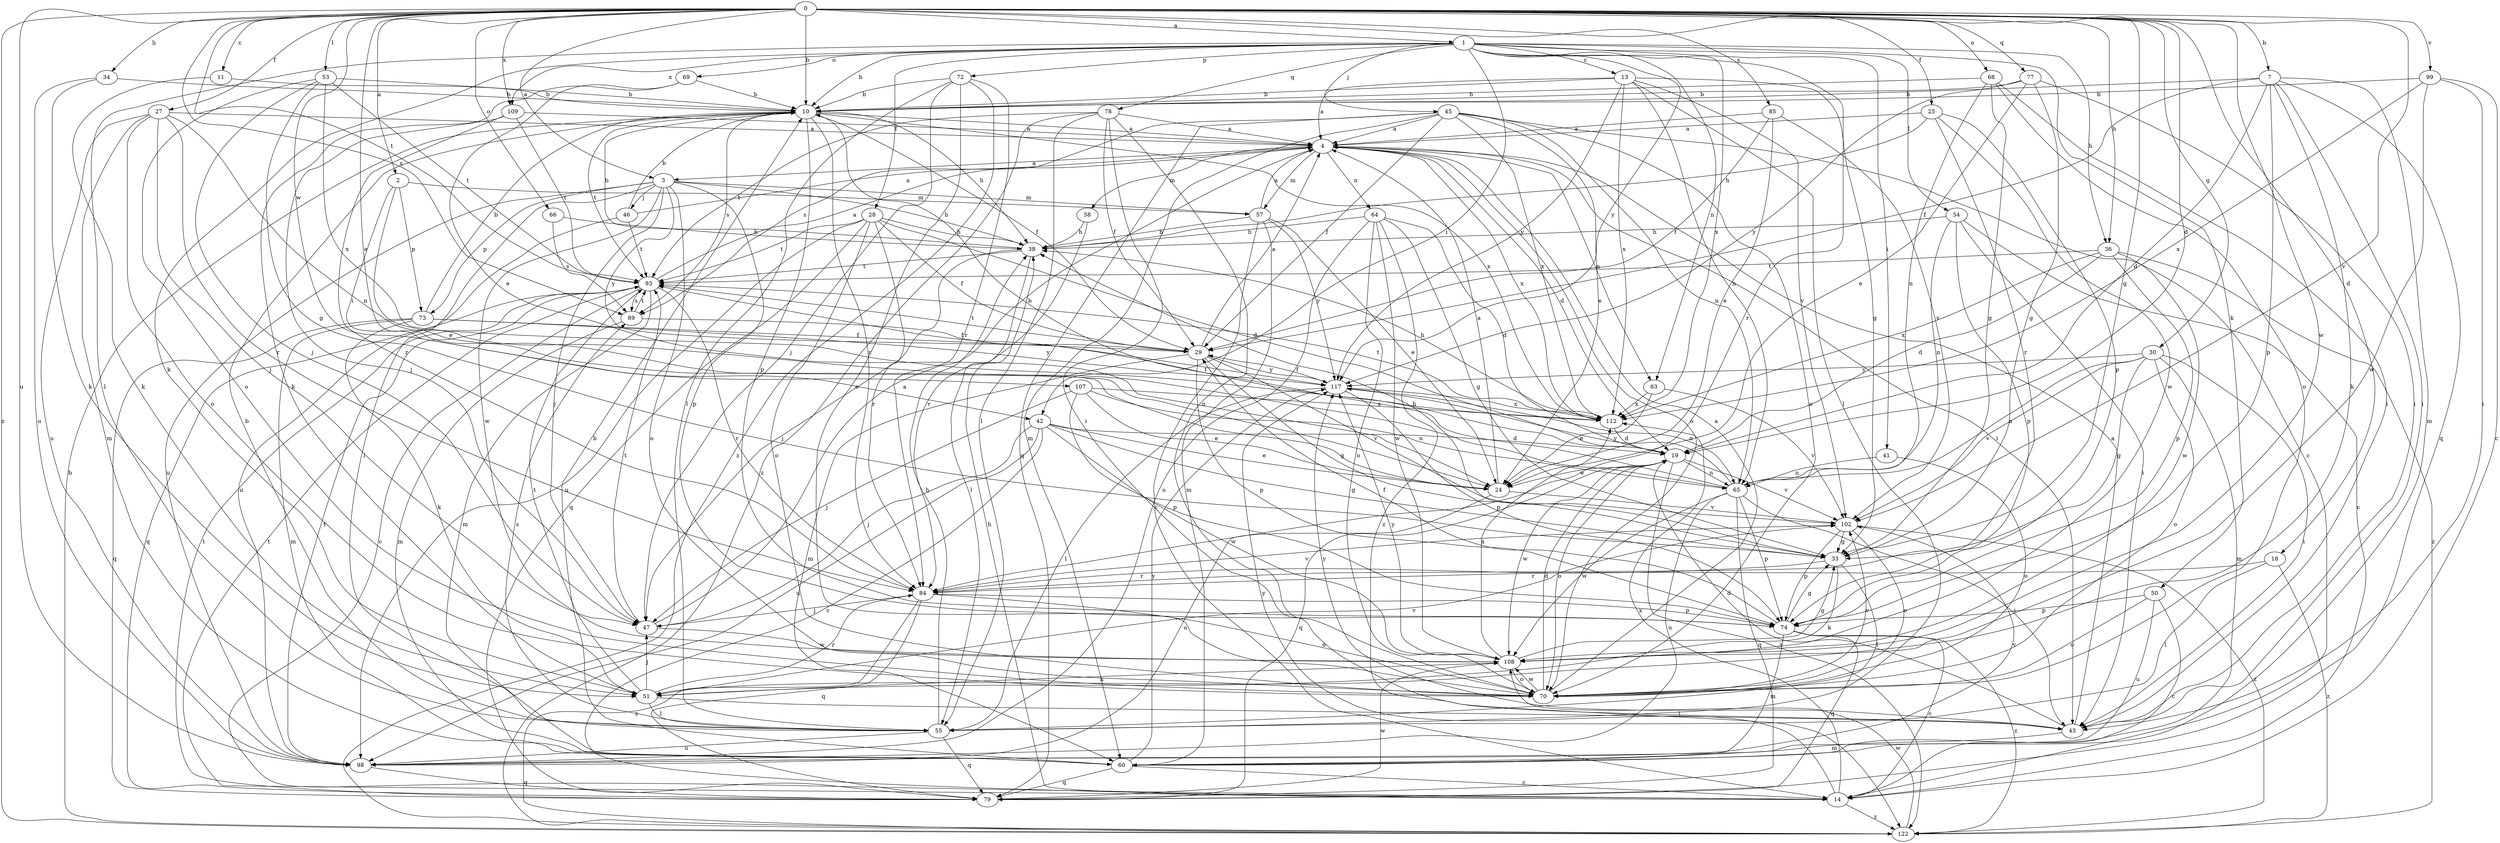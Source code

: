 strict digraph  {
0;
1;
2;
3;
4;
7;
10;
11;
13;
14;
18;
19;
24;
25;
27;
28;
29;
30;
33;
34;
36;
38;
41;
42;
43;
45;
46;
47;
50;
51;
53;
54;
55;
57;
58;
60;
63;
64;
65;
66;
68;
69;
70;
72;
73;
74;
77;
78;
79;
84;
85;
89;
93;
98;
99;
102;
107;
108;
109;
112;
117;
122;
0 -> 1  [label=a];
0 -> 2  [label=a];
0 -> 3  [label=a];
0 -> 7  [label=b];
0 -> 10  [label=b];
0 -> 11  [label=c];
0 -> 18  [label=d];
0 -> 19  [label=d];
0 -> 24  [label=e];
0 -> 25  [label=f];
0 -> 27  [label=f];
0 -> 30  [label=g];
0 -> 33  [label=g];
0 -> 34  [label=h];
0 -> 36  [label=h];
0 -> 53  [label=l];
0 -> 66  [label=o];
0 -> 68  [label=o];
0 -> 77  [label=q];
0 -> 85  [label=s];
0 -> 89  [label=s];
0 -> 93  [label=t];
0 -> 98  [label=u];
0 -> 99  [label=v];
0 -> 102  [label=v];
0 -> 107  [label=w];
0 -> 108  [label=w];
0 -> 109  [label=x];
0 -> 122  [label=z];
1 -> 10  [label=b];
1 -> 13  [label=c];
1 -> 28  [label=f];
1 -> 36  [label=h];
1 -> 41  [label=i];
1 -> 42  [label=i];
1 -> 45  [label=j];
1 -> 50  [label=k];
1 -> 51  [label=k];
1 -> 54  [label=l];
1 -> 55  [label=l];
1 -> 63  [label=n];
1 -> 69  [label=o];
1 -> 72  [label=p];
1 -> 78  [label=q];
1 -> 84  [label=r];
1 -> 109  [label=x];
1 -> 112  [label=x];
1 -> 117  [label=y];
2 -> 24  [label=e];
2 -> 42  [label=i];
2 -> 57  [label=m];
2 -> 73  [label=p];
3 -> 38  [label=h];
3 -> 46  [label=j];
3 -> 47  [label=j];
3 -> 55  [label=l];
3 -> 57  [label=m];
3 -> 70  [label=o];
3 -> 73  [label=p];
3 -> 74  [label=p];
3 -> 98  [label=u];
3 -> 108  [label=w];
3 -> 117  [label=y];
4 -> 3  [label=a];
4 -> 19  [label=d];
4 -> 43  [label=i];
4 -> 57  [label=m];
4 -> 58  [label=m];
4 -> 63  [label=n];
4 -> 64  [label=n];
4 -> 70  [label=o];
4 -> 112  [label=x];
7 -> 10  [label=b];
7 -> 19  [label=d];
7 -> 29  [label=f];
7 -> 43  [label=i];
7 -> 51  [label=k];
7 -> 60  [label=m];
7 -> 74  [label=p];
7 -> 79  [label=q];
10 -> 4  [label=a];
10 -> 29  [label=f];
10 -> 38  [label=h];
10 -> 74  [label=p];
10 -> 84  [label=r];
10 -> 89  [label=s];
10 -> 93  [label=t];
10 -> 112  [label=x];
11 -> 10  [label=b];
11 -> 51  [label=k];
13 -> 4  [label=a];
13 -> 10  [label=b];
13 -> 33  [label=g];
13 -> 55  [label=l];
13 -> 65  [label=n];
13 -> 102  [label=v];
13 -> 112  [label=x];
13 -> 117  [label=y];
14 -> 38  [label=h];
14 -> 93  [label=t];
14 -> 112  [label=x];
14 -> 117  [label=y];
14 -> 122  [label=z];
18 -> 55  [label=l];
18 -> 84  [label=r];
18 -> 122  [label=z];
19 -> 24  [label=e];
19 -> 65  [label=n];
19 -> 70  [label=o];
19 -> 79  [label=q];
19 -> 93  [label=t];
19 -> 102  [label=v];
19 -> 108  [label=w];
19 -> 122  [label=z];
24 -> 4  [label=a];
24 -> 98  [label=u];
24 -> 102  [label=v];
25 -> 4  [label=a];
25 -> 38  [label=h];
25 -> 74  [label=p];
25 -> 84  [label=r];
25 -> 108  [label=w];
27 -> 4  [label=a];
27 -> 47  [label=j];
27 -> 60  [label=m];
27 -> 65  [label=n];
27 -> 70  [label=o];
27 -> 84  [label=r];
27 -> 98  [label=u];
28 -> 19  [label=d];
28 -> 29  [label=f];
28 -> 38  [label=h];
28 -> 70  [label=o];
28 -> 79  [label=q];
28 -> 84  [label=r];
28 -> 93  [label=t];
28 -> 98  [label=u];
29 -> 4  [label=a];
29 -> 33  [label=g];
29 -> 60  [label=m];
29 -> 74  [label=p];
29 -> 93  [label=t];
29 -> 102  [label=v];
29 -> 117  [label=y];
30 -> 33  [label=g];
30 -> 43  [label=i];
30 -> 60  [label=m];
30 -> 65  [label=n];
30 -> 70  [label=o];
30 -> 102  [label=v];
30 -> 117  [label=y];
33 -> 38  [label=h];
33 -> 51  [label=k];
33 -> 55  [label=l];
33 -> 84  [label=r];
34 -> 10  [label=b];
34 -> 51  [label=k];
34 -> 98  [label=u];
36 -> 19  [label=d];
36 -> 74  [label=p];
36 -> 93  [label=t];
36 -> 108  [label=w];
36 -> 112  [label=x];
36 -> 122  [label=z];
38 -> 10  [label=b];
38 -> 47  [label=j];
38 -> 55  [label=l];
38 -> 93  [label=t];
41 -> 65  [label=n];
41 -> 70  [label=o];
42 -> 14  [label=c];
42 -> 19  [label=d];
42 -> 24  [label=e];
42 -> 33  [label=g];
42 -> 47  [label=j];
42 -> 98  [label=u];
42 -> 108  [label=w];
43 -> 4  [label=a];
43 -> 19  [label=d];
43 -> 60  [label=m];
43 -> 117  [label=y];
45 -> 4  [label=a];
45 -> 14  [label=c];
45 -> 24  [label=e];
45 -> 29  [label=f];
45 -> 60  [label=m];
45 -> 65  [label=n];
45 -> 70  [label=o];
45 -> 79  [label=q];
45 -> 89  [label=s];
45 -> 112  [label=x];
46 -> 4  [label=a];
46 -> 10  [label=b];
46 -> 93  [label=t];
46 -> 98  [label=u];
47 -> 4  [label=a];
47 -> 93  [label=t];
47 -> 108  [label=w];
50 -> 14  [label=c];
50 -> 70  [label=o];
50 -> 74  [label=p];
50 -> 98  [label=u];
51 -> 43  [label=i];
51 -> 47  [label=j];
51 -> 55  [label=l];
51 -> 84  [label=r];
51 -> 93  [label=t];
51 -> 102  [label=v];
53 -> 10  [label=b];
53 -> 33  [label=g];
53 -> 47  [label=j];
53 -> 70  [label=o];
53 -> 93  [label=t];
53 -> 112  [label=x];
54 -> 14  [label=c];
54 -> 38  [label=h];
54 -> 43  [label=i];
54 -> 65  [label=n];
54 -> 74  [label=p];
55 -> 10  [label=b];
55 -> 38  [label=h];
55 -> 79  [label=q];
55 -> 89  [label=s];
55 -> 98  [label=u];
57 -> 4  [label=a];
57 -> 14  [label=c];
57 -> 24  [label=e];
57 -> 38  [label=h];
57 -> 60  [label=m];
57 -> 117  [label=y];
58 -> 38  [label=h];
58 -> 84  [label=r];
60 -> 10  [label=b];
60 -> 14  [label=c];
60 -> 79  [label=q];
60 -> 117  [label=y];
63 -> 24  [label=e];
63 -> 102  [label=v];
63 -> 112  [label=x];
64 -> 19  [label=d];
64 -> 33  [label=g];
64 -> 38  [label=h];
64 -> 70  [label=o];
64 -> 98  [label=u];
64 -> 108  [label=w];
64 -> 122  [label=z];
65 -> 10  [label=b];
65 -> 43  [label=i];
65 -> 74  [label=p];
65 -> 79  [label=q];
65 -> 98  [label=u];
65 -> 108  [label=w];
65 -> 117  [label=y];
66 -> 38  [label=h];
66 -> 89  [label=s];
68 -> 10  [label=b];
68 -> 33  [label=g];
68 -> 43  [label=i];
68 -> 65  [label=n];
68 -> 70  [label=o];
69 -> 10  [label=b];
69 -> 24  [label=e];
69 -> 51  [label=k];
70 -> 4  [label=a];
70 -> 19  [label=d];
70 -> 102  [label=v];
70 -> 108  [label=w];
72 -> 10  [label=b];
72 -> 47  [label=j];
72 -> 55  [label=l];
72 -> 70  [label=o];
72 -> 84  [label=r];
72 -> 122  [label=z];
73 -> 10  [label=b];
73 -> 29  [label=f];
73 -> 51  [label=k];
73 -> 60  [label=m];
73 -> 79  [label=q];
73 -> 117  [label=y];
74 -> 14  [label=c];
74 -> 29  [label=f];
74 -> 33  [label=g];
74 -> 60  [label=m];
74 -> 79  [label=q];
74 -> 122  [label=z];
77 -> 10  [label=b];
77 -> 24  [label=e];
77 -> 33  [label=g];
77 -> 43  [label=i];
77 -> 117  [label=y];
78 -> 4  [label=a];
78 -> 29  [label=f];
78 -> 43  [label=i];
78 -> 55  [label=l];
78 -> 70  [label=o];
78 -> 93  [label=t];
78 -> 122  [label=z];
79 -> 93  [label=t];
79 -> 108  [label=w];
84 -> 47  [label=j];
84 -> 70  [label=o];
84 -> 74  [label=p];
84 -> 79  [label=q];
84 -> 102  [label=v];
84 -> 122  [label=z];
85 -> 4  [label=a];
85 -> 24  [label=e];
85 -> 29  [label=f];
85 -> 102  [label=v];
89 -> 29  [label=f];
89 -> 60  [label=m];
89 -> 93  [label=t];
93 -> 4  [label=a];
93 -> 14  [label=c];
93 -> 60  [label=m];
93 -> 79  [label=q];
93 -> 84  [label=r];
93 -> 89  [label=s];
98 -> 79  [label=q];
98 -> 93  [label=t];
98 -> 102  [label=v];
99 -> 10  [label=b];
99 -> 14  [label=c];
99 -> 43  [label=i];
99 -> 108  [label=w];
99 -> 112  [label=x];
102 -> 33  [label=g];
102 -> 70  [label=o];
102 -> 74  [label=p];
102 -> 122  [label=z];
107 -> 24  [label=e];
107 -> 47  [label=j];
107 -> 65  [label=n];
107 -> 74  [label=p];
107 -> 112  [label=x];
108 -> 33  [label=g];
108 -> 51  [label=k];
108 -> 70  [label=o];
108 -> 112  [label=x];
108 -> 117  [label=y];
109 -> 4  [label=a];
109 -> 47  [label=j];
109 -> 84  [label=r];
109 -> 93  [label=t];
112 -> 19  [label=d];
112 -> 38  [label=h];
112 -> 93  [label=t];
117 -> 29  [label=f];
117 -> 55  [label=l];
117 -> 65  [label=n];
117 -> 74  [label=p];
117 -> 112  [label=x];
122 -> 10  [label=b];
122 -> 108  [label=w];
}
